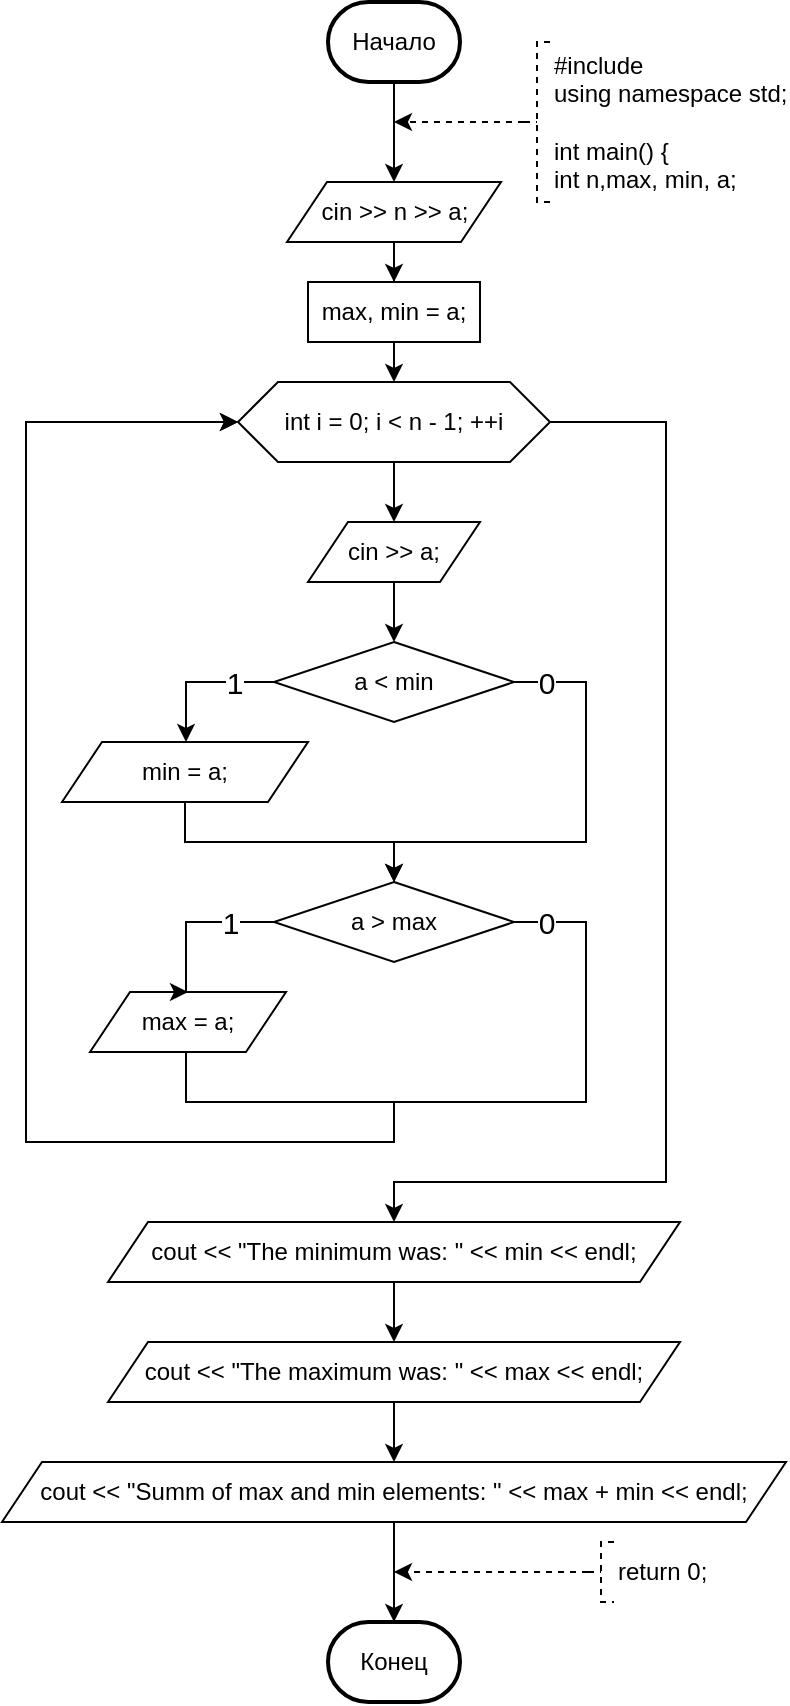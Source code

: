 <mxfile version="15.7.3" type="google"><diagram id="Lz2g6ncnrDHc31WbUOwW" name="Страница 1"><mxGraphModel dx="998" dy="588" grid="1" gridSize="10" guides="1" tooltips="1" connect="1" arrows="1" fold="1" page="1" pageScale="1" pageWidth="827" pageHeight="1169" math="0" shadow="0"><root><mxCell id="0"/><mxCell id="1" parent="0"/><mxCell id="in5PdwwRnsI4CV15Ks0c-1" style="edgeStyle=orthogonalEdgeStyle;rounded=0;orthogonalLoop=1;jettySize=auto;html=1;entryX=0.5;entryY=0;entryDx=0;entryDy=0;" edge="1" parent="1" source="in5PdwwRnsI4CV15Ks0c-2" target="in5PdwwRnsI4CV15Ks0c-17"><mxGeometry relative="1" as="geometry"/></mxCell><mxCell id="in5PdwwRnsI4CV15Ks0c-25" style="edgeStyle=orthogonalEdgeStyle;rounded=0;orthogonalLoop=1;jettySize=auto;html=1;entryX=0.5;entryY=0;entryDx=0;entryDy=0;" edge="1" parent="1" source="in5PdwwRnsI4CV15Ks0c-2" target="in5PdwwRnsI4CV15Ks0c-26"><mxGeometry relative="1" as="geometry"><mxPoint x="424" y="680" as="targetPoint"/><Array as="points"><mxPoint x="550" y="250"/><mxPoint x="550" y="630"/><mxPoint x="414" y="630"/></Array></mxGeometry></mxCell><mxCell id="in5PdwwRnsI4CV15Ks0c-2" value="int i = 0; i &lt; n - 1; ++i" style="shape=hexagon;perimeter=hexagonPerimeter2;whiteSpace=wrap;html=1;fixedSize=1;" vertex="1" parent="1"><mxGeometry x="336" y="230" width="156" height="40" as="geometry"/></mxCell><mxCell id="in5PdwwRnsI4CV15Ks0c-3" value="1" style="edgeStyle=orthogonalEdgeStyle;rounded=0;orthogonalLoop=1;jettySize=auto;html=1;entryX=0.5;entryY=0;entryDx=0;entryDy=0;fontSize=15;" edge="1" parent="1" source="in5PdwwRnsI4CV15Ks0c-5" target="in5PdwwRnsI4CV15Ks0c-9"><mxGeometry x="-0.448" relative="1" as="geometry"><Array as="points"><mxPoint x="310" y="380"/><mxPoint x="310" y="410"/></Array><mxPoint as="offset"/></mxGeometry></mxCell><mxCell id="in5PdwwRnsI4CV15Ks0c-4" value="0" style="edgeStyle=orthogonalEdgeStyle;rounded=0;orthogonalLoop=1;jettySize=auto;html=1;entryX=0.5;entryY=0;entryDx=0;entryDy=0;fontSize=15;" edge="1" parent="1" source="in5PdwwRnsI4CV15Ks0c-5" target="in5PdwwRnsI4CV15Ks0c-20"><mxGeometry x="-0.862" relative="1" as="geometry"><mxPoint x="510" y="460" as="targetPoint"/><Array as="points"><mxPoint x="510" y="380"/><mxPoint x="510" y="460"/><mxPoint x="414" y="460"/></Array><mxPoint as="offset"/></mxGeometry></mxCell><mxCell id="in5PdwwRnsI4CV15Ks0c-5" value="a &lt; min" style="rhombus;whiteSpace=wrap;html=1;" vertex="1" parent="1"><mxGeometry x="354" y="360" width="120" height="40" as="geometry"/></mxCell><mxCell id="in5PdwwRnsI4CV15Ks0c-6" value="0" style="edgeStyle=orthogonalEdgeStyle;rounded=0;orthogonalLoop=1;jettySize=auto;html=1;entryX=0;entryY=0.5;entryDx=0;entryDy=0;fontSize=15;exitX=1;exitY=0.5;exitDx=0;exitDy=0;" edge="1" parent="1" source="in5PdwwRnsI4CV15Ks0c-20" target="in5PdwwRnsI4CV15Ks0c-2"><mxGeometry x="-0.964" relative="1" as="geometry"><Array as="points"><mxPoint x="510" y="500"/><mxPoint x="510" y="590"/><mxPoint x="414" y="590"/><mxPoint x="414" y="610"/><mxPoint x="230" y="610"/><mxPoint x="230" y="250"/></Array><mxPoint x="510" y="570" as="sourcePoint"/><mxPoint as="offset"/></mxGeometry></mxCell><mxCell id="in5PdwwRnsI4CV15Ks0c-7" style="edgeStyle=orthogonalEdgeStyle;rounded=0;orthogonalLoop=1;jettySize=auto;html=1;entryX=0;entryY=0.5;entryDx=0;entryDy=0;fontSize=15;exitX=0.5;exitY=1;exitDx=0;exitDy=0;" edge="1" parent="1" source="in5PdwwRnsI4CV15Ks0c-18" target="in5PdwwRnsI4CV15Ks0c-2"><mxGeometry relative="1" as="geometry"><Array as="points"><mxPoint x="310" y="565"/><mxPoint x="310" y="590"/><mxPoint x="414" y="590"/><mxPoint x="414" y="610"/><mxPoint x="230" y="610"/><mxPoint x="230" y="250"/></Array><mxPoint x="317" y="520" as="sourcePoint"/></mxGeometry></mxCell><mxCell id="in5PdwwRnsI4CV15Ks0c-8" style="edgeStyle=orthogonalEdgeStyle;rounded=0;orthogonalLoop=1;jettySize=auto;html=1;fontSize=12;entryX=0.5;entryY=0;entryDx=0;entryDy=0;exitX=0.5;exitY=1;exitDx=0;exitDy=0;" edge="1" parent="1" source="in5PdwwRnsI4CV15Ks0c-9" target="in5PdwwRnsI4CV15Ks0c-20"><mxGeometry relative="1" as="geometry"><mxPoint x="410" y="470" as="targetPoint"/><Array as="points"><mxPoint x="309" y="460"/><mxPoint x="414" y="460"/></Array></mxGeometry></mxCell><mxCell id="in5PdwwRnsI4CV15Ks0c-9" value="min = a;" style="shape=parallelogram;perimeter=parallelogramPerimeter;whiteSpace=wrap;html=1;fixedSize=1;" vertex="1" parent="1"><mxGeometry x="248" y="410" width="123" height="30" as="geometry"/></mxCell><mxCell id="in5PdwwRnsI4CV15Ks0c-10" style="edgeStyle=orthogonalEdgeStyle;rounded=0;orthogonalLoop=1;jettySize=auto;html=1;entryX=0.5;entryY=0;entryDx=0;entryDy=0;exitX=0.5;exitY=1;exitDx=0;exitDy=0;exitPerimeter=0;" edge="1" parent="1" source="in5PdwwRnsI4CV15Ks0c-11" target="in5PdwwRnsI4CV15Ks0c-13"><mxGeometry relative="1" as="geometry"><mxPoint x="404" y="80" as="sourcePoint"/><Array as="points"/></mxGeometry></mxCell><mxCell id="in5PdwwRnsI4CV15Ks0c-11" value="Начало" style="strokeWidth=2;html=1;shape=mxgraph.flowchart.terminator;whiteSpace=wrap;" vertex="1" parent="1"><mxGeometry x="381" y="40" width="66" height="40" as="geometry"/></mxCell><mxCell id="in5PdwwRnsI4CV15Ks0c-12" style="edgeStyle=orthogonalEdgeStyle;rounded=0;orthogonalLoop=1;jettySize=auto;html=1;entryX=0.5;entryY=0;entryDx=0;entryDy=0;exitX=0.5;exitY=1;exitDx=0;exitDy=0;" edge="1" parent="1" source="in5PdwwRnsI4CV15Ks0c-23" target="in5PdwwRnsI4CV15Ks0c-2"><mxGeometry relative="1" as="geometry"><mxPoint x="414" y="190" as="targetPoint"/><mxPoint x="414" y="240" as="sourcePoint"/></mxGeometry></mxCell><mxCell id="in5PdwwRnsI4CV15Ks0c-24" value="" style="edgeStyle=orthogonalEdgeStyle;rounded=0;orthogonalLoop=1;jettySize=auto;html=1;" edge="1" parent="1" source="in5PdwwRnsI4CV15Ks0c-13" target="in5PdwwRnsI4CV15Ks0c-23"><mxGeometry relative="1" as="geometry"/></mxCell><mxCell id="in5PdwwRnsI4CV15Ks0c-13" value="cin &gt;&gt; n &gt;&gt; a;" style="shape=parallelogram;perimeter=parallelogramPerimeter;whiteSpace=wrap;html=1;fixedSize=1;" vertex="1" parent="1"><mxGeometry x="360.5" y="130" width="107" height="30" as="geometry"/></mxCell><mxCell id="in5PdwwRnsI4CV15Ks0c-14" style="edgeStyle=orthogonalEdgeStyle;rounded=0;orthogonalLoop=1;jettySize=auto;html=1;dashed=1;" edge="1" parent="1" source="in5PdwwRnsI4CV15Ks0c-15"><mxGeometry relative="1" as="geometry"><mxPoint x="414" y="100" as="targetPoint"/><Array as="points"><mxPoint x="466" y="100"/><mxPoint x="466" y="100"/></Array></mxGeometry></mxCell><mxCell id="in5PdwwRnsI4CV15Ks0c-15" value="#include &lt;br&gt;using namespace std;&lt;br&gt;&lt;br&gt;int main() {&lt;br&gt;&#9;int n,max, min, a;" style="strokeWidth=1;html=1;shape=mxgraph.flowchart.annotation_2;align=left;labelPosition=right;pointerEvents=1;dashed=1;" vertex="1" parent="1"><mxGeometry x="479" y="60" width="13" height="80" as="geometry"/></mxCell><mxCell id="in5PdwwRnsI4CV15Ks0c-16" style="edgeStyle=orthogonalEdgeStyle;rounded=0;orthogonalLoop=1;jettySize=auto;html=1;entryX=0.5;entryY=0;entryDx=0;entryDy=0;" edge="1" parent="1" source="in5PdwwRnsI4CV15Ks0c-17" target="in5PdwwRnsI4CV15Ks0c-5"><mxGeometry relative="1" as="geometry"/></mxCell><mxCell id="in5PdwwRnsI4CV15Ks0c-17" value="cin &gt;&gt; a;" style="shape=parallelogram;perimeter=parallelogramPerimeter;whiteSpace=wrap;html=1;fixedSize=1;" vertex="1" parent="1"><mxGeometry x="371" y="300" width="86" height="30" as="geometry"/></mxCell><mxCell id="in5PdwwRnsI4CV15Ks0c-18" value="max = a;" style="shape=parallelogram;perimeter=parallelogramPerimeter;whiteSpace=wrap;html=1;fixedSize=1;fontSize=12;" vertex="1" parent="1"><mxGeometry x="262" y="535" width="98" height="30" as="geometry"/></mxCell><mxCell id="in5PdwwRnsI4CV15Ks0c-19" value="1" style="edgeStyle=orthogonalEdgeStyle;rounded=0;orthogonalLoop=1;jettySize=auto;html=1;entryX=0.5;entryY=0;entryDx=0;entryDy=0;fontSize=15;" edge="1" parent="1" source="in5PdwwRnsI4CV15Ks0c-20" target="in5PdwwRnsI4CV15Ks0c-18"><mxGeometry x="-0.448" relative="1" as="geometry"><Array as="points"><mxPoint x="310" y="500"/><mxPoint x="310" y="535"/></Array><mxPoint as="offset"/><mxPoint x="313.5" y="535" as="targetPoint"/></mxGeometry></mxCell><mxCell id="in5PdwwRnsI4CV15Ks0c-20" value="a &gt; max" style="rhombus;whiteSpace=wrap;html=1;" vertex="1" parent="1"><mxGeometry x="354" y="480" width="120" height="40" as="geometry"/></mxCell><mxCell id="in5PdwwRnsI4CV15Ks0c-23" value="max, min = a;" style="whiteSpace=wrap;html=1;" vertex="1" parent="1"><mxGeometry x="371" y="180" width="86" height="30" as="geometry"/></mxCell><mxCell id="in5PdwwRnsI4CV15Ks0c-29" style="edgeStyle=orthogonalEdgeStyle;rounded=0;orthogonalLoop=1;jettySize=auto;html=1;entryX=0.5;entryY=0;entryDx=0;entryDy=0;" edge="1" parent="1" source="in5PdwwRnsI4CV15Ks0c-26" target="in5PdwwRnsI4CV15Ks0c-27"><mxGeometry relative="1" as="geometry"/></mxCell><mxCell id="in5PdwwRnsI4CV15Ks0c-26" value="cout &lt;&lt; &quot;The minimum was: &quot; &lt;&lt; min &lt;&lt; endl;" style="shape=parallelogram;perimeter=parallelogramPerimeter;whiteSpace=wrap;html=1;fixedSize=1;" vertex="1" parent="1"><mxGeometry x="271" y="650" width="286" height="30" as="geometry"/></mxCell><mxCell id="in5PdwwRnsI4CV15Ks0c-30" style="edgeStyle=orthogonalEdgeStyle;rounded=0;orthogonalLoop=1;jettySize=auto;html=1;entryX=0.5;entryY=0;entryDx=0;entryDy=0;" edge="1" parent="1" source="in5PdwwRnsI4CV15Ks0c-27" target="in5PdwwRnsI4CV15Ks0c-28"><mxGeometry relative="1" as="geometry"/></mxCell><mxCell id="in5PdwwRnsI4CV15Ks0c-27" value="cout &lt;&lt; &quot;The maximum was: &quot; &lt;&lt; max &lt;&lt; endl;" style="shape=parallelogram;perimeter=parallelogramPerimeter;whiteSpace=wrap;html=1;fixedSize=1;" vertex="1" parent="1"><mxGeometry x="271" y="710" width="286" height="30" as="geometry"/></mxCell><mxCell id="in5PdwwRnsI4CV15Ks0c-34" style="edgeStyle=orthogonalEdgeStyle;rounded=0;orthogonalLoop=1;jettySize=auto;html=1;entryX=0.5;entryY=0;entryDx=0;entryDy=0;entryPerimeter=0;" edge="1" parent="1" source="in5PdwwRnsI4CV15Ks0c-28" target="in5PdwwRnsI4CV15Ks0c-31"><mxGeometry relative="1" as="geometry"/></mxCell><mxCell id="in5PdwwRnsI4CV15Ks0c-28" value="cout &lt;&lt; &quot;Summ of max and min elements: &quot; &lt;&lt; max + min &lt;&lt; endl;" style="shape=parallelogram;perimeter=parallelogramPerimeter;whiteSpace=wrap;html=1;fixedSize=1;" vertex="1" parent="1"><mxGeometry x="218" y="770" width="392" height="30" as="geometry"/></mxCell><mxCell id="in5PdwwRnsI4CV15Ks0c-31" value="Конец" style="strokeWidth=2;html=1;shape=mxgraph.flowchart.terminator;whiteSpace=wrap;" vertex="1" parent="1"><mxGeometry x="381" y="850" width="66" height="40" as="geometry"/></mxCell><mxCell id="in5PdwwRnsI4CV15Ks0c-32" style="edgeStyle=orthogonalEdgeStyle;rounded=0;orthogonalLoop=1;jettySize=auto;html=1;exitX=0;exitY=0.5;exitDx=0;exitDy=0;exitPerimeter=0;dashed=1;" edge="1" parent="1" source="in5PdwwRnsI4CV15Ks0c-33"><mxGeometry relative="1" as="geometry"><mxPoint x="414" y="825" as="targetPoint"/><mxPoint x="504" y="900" as="sourcePoint"/></mxGeometry></mxCell><mxCell id="in5PdwwRnsI4CV15Ks0c-33" value="return 0;" style="strokeWidth=1;html=1;shape=mxgraph.flowchart.annotation_2;align=left;labelPosition=right;pointerEvents=1;dashed=1;" vertex="1" parent="1"><mxGeometry x="511" y="810" width="13" height="30" as="geometry"/></mxCell></root></mxGraphModel></diagram></mxfile>